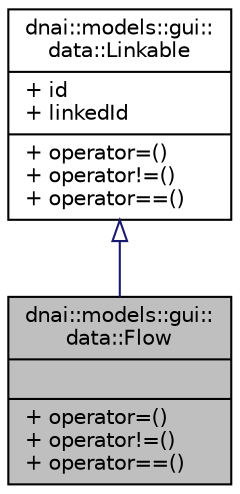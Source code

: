 digraph "dnai::models::gui::data::Flow"
{
  edge [fontname="Helvetica",fontsize="10",labelfontname="Helvetica",labelfontsize="10"];
  node [fontname="Helvetica",fontsize="10",shape=record];
  Node1 [label="{dnai::models::gui::\ldata::Flow\n||+ operator=()\l+ operator!=()\l+ operator==()\l}",height=0.2,width=0.4,color="black", fillcolor="grey75", style="filled", fontcolor="black"];
  Node2 -> Node1 [dir="back",color="midnightblue",fontsize="10",style="solid",arrowtail="onormal",fontname="Helvetica"];
  Node2 [label="{dnai::models::gui::\ldata::Linkable\n|+ id\l+ linkedId\l|+ operator=()\l+ operator!=()\l+ operator==()\l}",height=0.2,width=0.4,color="black", fillcolor="white", style="filled",URL="$structdnai_1_1models_1_1gui_1_1data_1_1_linkable.html"];
}
